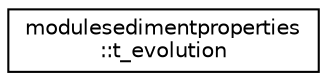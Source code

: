 digraph "Graphical Class Hierarchy"
{
 // LATEX_PDF_SIZE
  edge [fontname="Helvetica",fontsize="10",labelfontname="Helvetica",labelfontsize="10"];
  node [fontname="Helvetica",fontsize="10",shape=record];
  rankdir="LR";
  Node0 [label="modulesedimentproperties\l::t_evolution",height=0.2,width=0.4,color="black", fillcolor="white", style="filled",URL="$structmodulesedimentproperties_1_1t__evolution.html",tooltip=" "];
}
